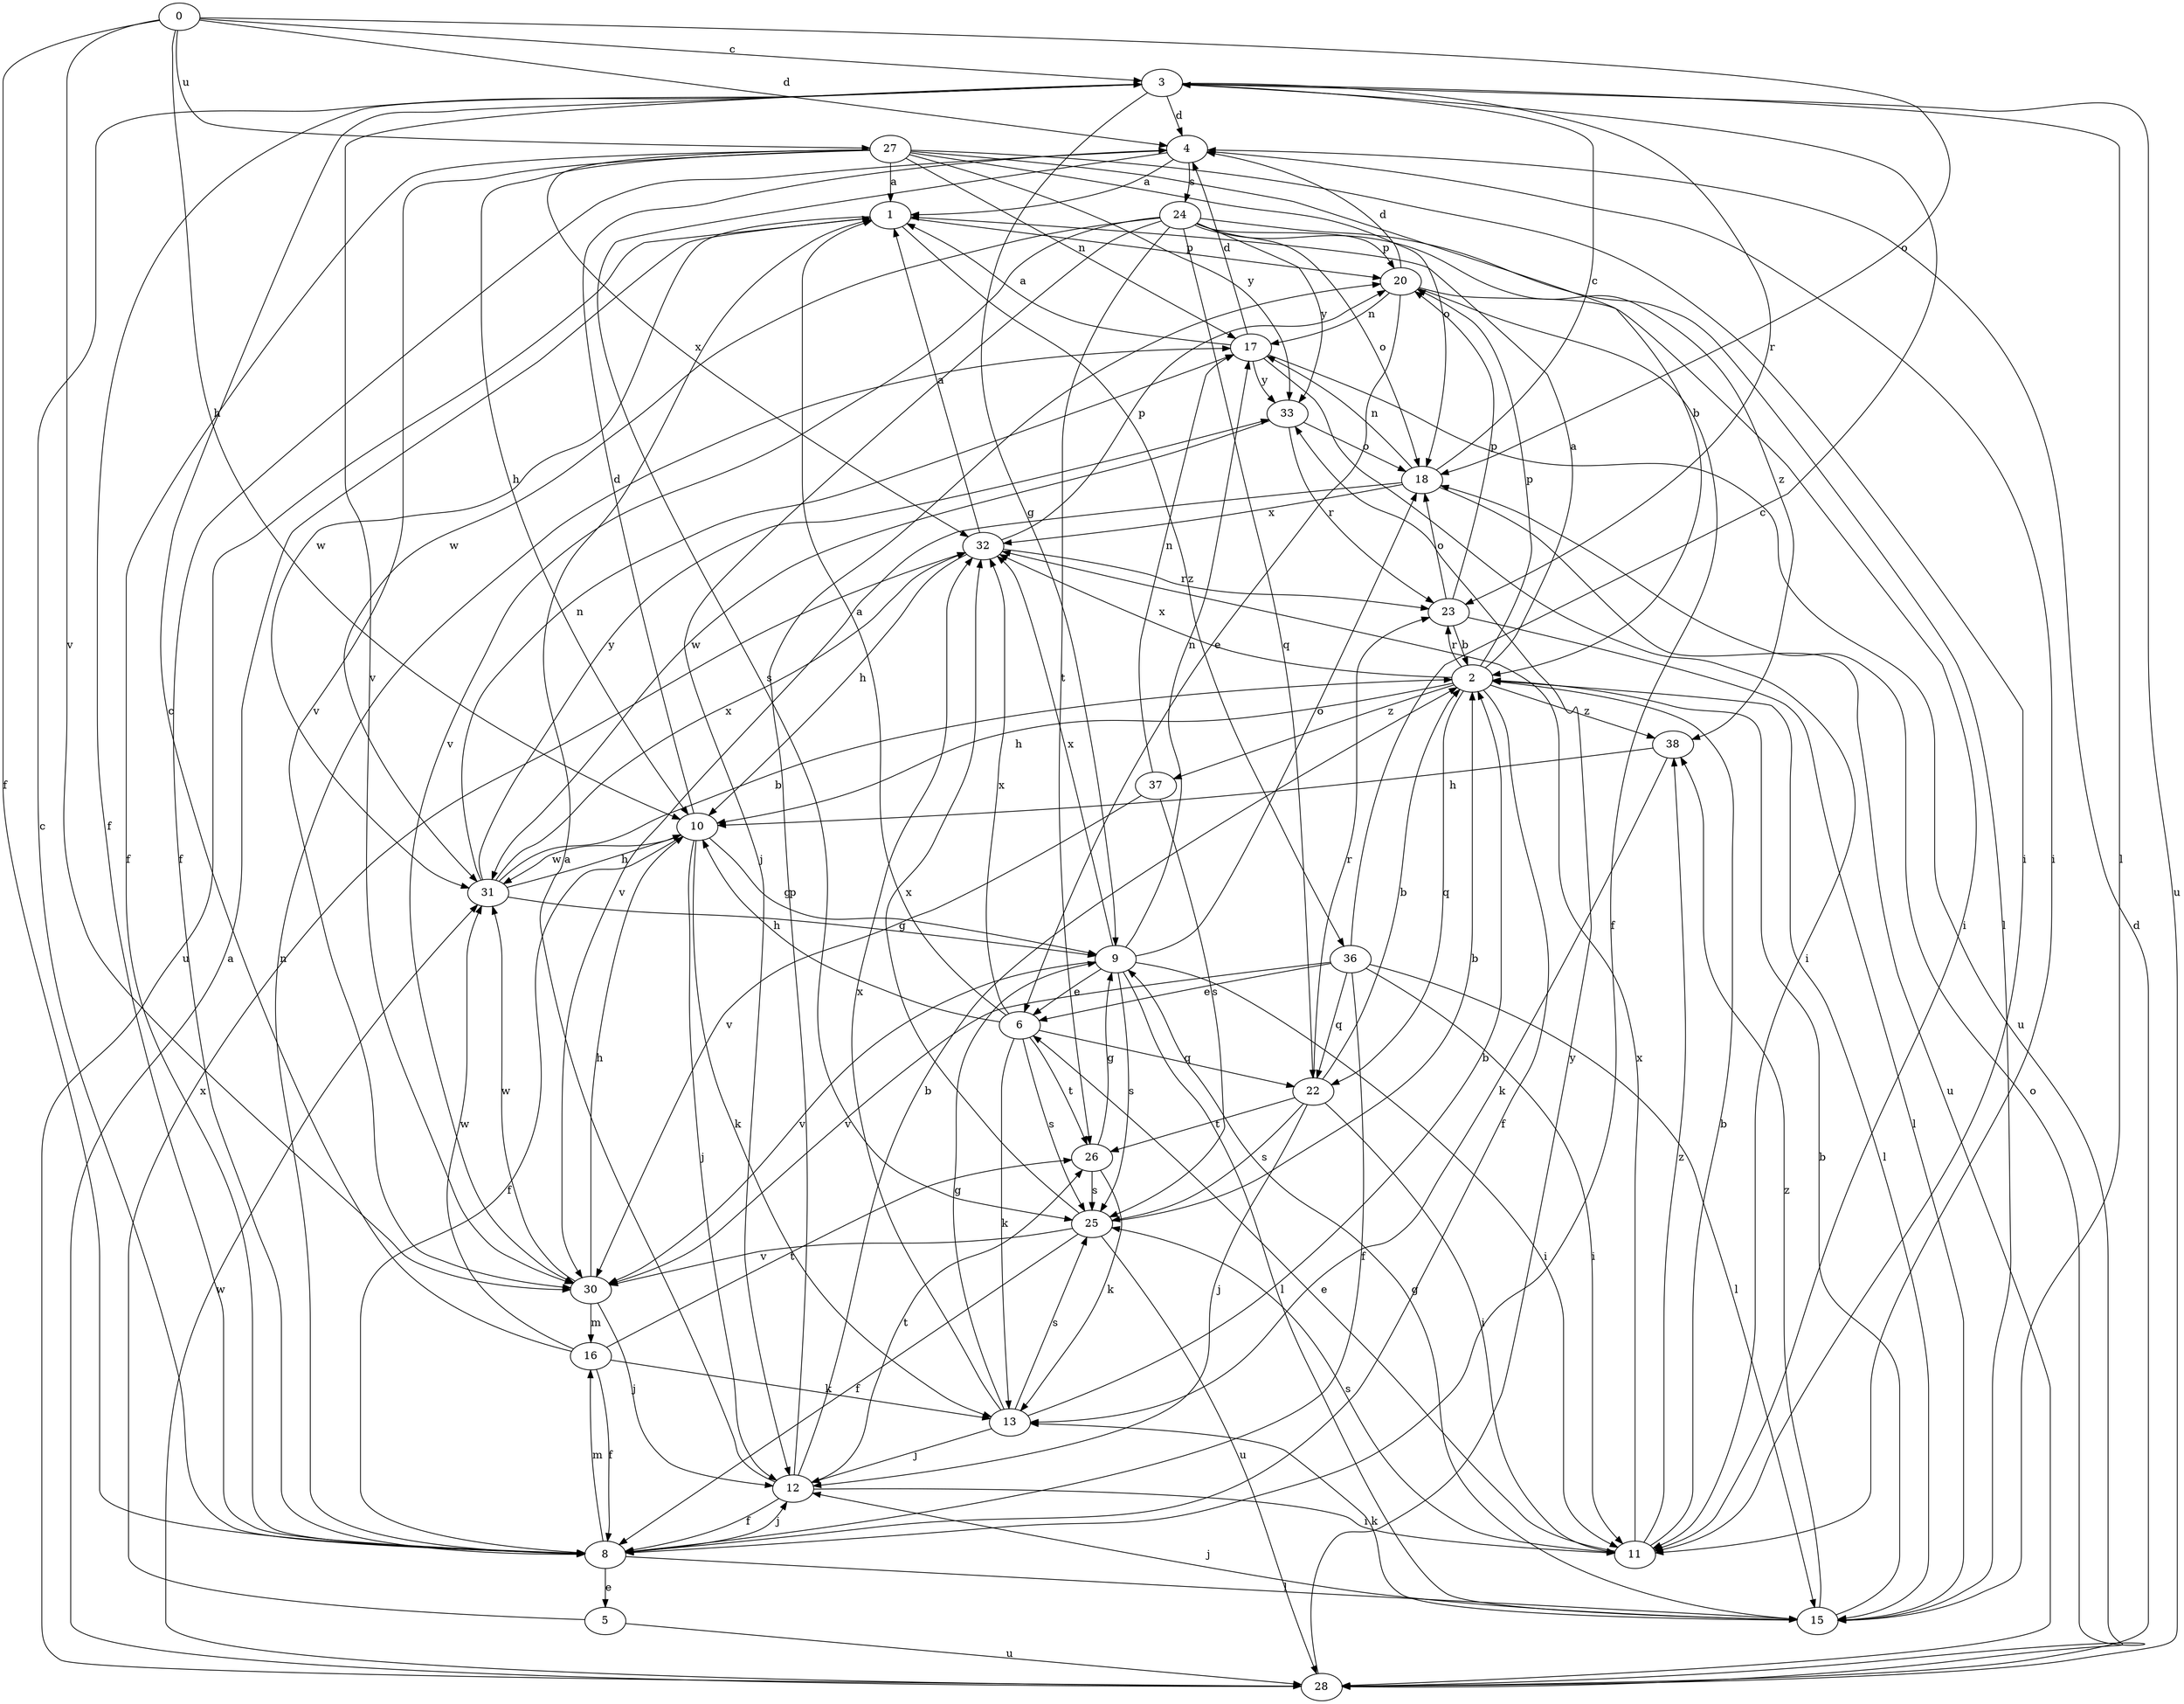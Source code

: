 strict digraph  {
0;
1;
2;
3;
4;
5;
6;
8;
9;
10;
11;
12;
13;
15;
16;
17;
18;
20;
22;
23;
24;
25;
26;
27;
28;
30;
31;
32;
33;
36;
37;
38;
0 -> 3  [label=c];
0 -> 4  [label=d];
0 -> 8  [label=f];
0 -> 10  [label=h];
0 -> 18  [label=o];
0 -> 27  [label=u];
0 -> 30  [label=v];
1 -> 20  [label=p];
1 -> 28  [label=u];
1 -> 31  [label=w];
1 -> 36  [label=z];
2 -> 1  [label=a];
2 -> 8  [label=f];
2 -> 10  [label=h];
2 -> 15  [label=l];
2 -> 20  [label=p];
2 -> 22  [label=q];
2 -> 23  [label=r];
2 -> 32  [label=x];
2 -> 37  [label=z];
2 -> 38  [label=z];
3 -> 4  [label=d];
3 -> 8  [label=f];
3 -> 9  [label=g];
3 -> 15  [label=l];
3 -> 23  [label=r];
3 -> 28  [label=u];
3 -> 30  [label=v];
4 -> 1  [label=a];
4 -> 8  [label=f];
4 -> 11  [label=i];
4 -> 24  [label=s];
4 -> 25  [label=s];
5 -> 28  [label=u];
5 -> 32  [label=x];
6 -> 1  [label=a];
6 -> 10  [label=h];
6 -> 13  [label=k];
6 -> 22  [label=q];
6 -> 25  [label=s];
6 -> 26  [label=t];
6 -> 32  [label=x];
8 -> 3  [label=c];
8 -> 5  [label=e];
8 -> 12  [label=j];
8 -> 15  [label=l];
8 -> 16  [label=m];
8 -> 17  [label=n];
9 -> 6  [label=e];
9 -> 11  [label=i];
9 -> 15  [label=l];
9 -> 17  [label=n];
9 -> 18  [label=o];
9 -> 25  [label=s];
9 -> 30  [label=v];
9 -> 32  [label=x];
10 -> 4  [label=d];
10 -> 8  [label=f];
10 -> 9  [label=g];
10 -> 12  [label=j];
10 -> 13  [label=k];
10 -> 31  [label=w];
11 -> 2  [label=b];
11 -> 6  [label=e];
11 -> 25  [label=s];
11 -> 32  [label=x];
11 -> 38  [label=z];
12 -> 1  [label=a];
12 -> 2  [label=b];
12 -> 8  [label=f];
12 -> 11  [label=i];
12 -> 20  [label=p];
12 -> 26  [label=t];
13 -> 2  [label=b];
13 -> 9  [label=g];
13 -> 12  [label=j];
13 -> 25  [label=s];
13 -> 32  [label=x];
15 -> 2  [label=b];
15 -> 9  [label=g];
15 -> 12  [label=j];
15 -> 13  [label=k];
15 -> 38  [label=z];
16 -> 3  [label=c];
16 -> 8  [label=f];
16 -> 13  [label=k];
16 -> 26  [label=t];
16 -> 31  [label=w];
17 -> 1  [label=a];
17 -> 4  [label=d];
17 -> 11  [label=i];
17 -> 28  [label=u];
17 -> 33  [label=y];
18 -> 3  [label=c];
18 -> 17  [label=n];
18 -> 28  [label=u];
18 -> 30  [label=v];
18 -> 32  [label=x];
20 -> 4  [label=d];
20 -> 6  [label=e];
20 -> 8  [label=f];
20 -> 11  [label=i];
20 -> 17  [label=n];
22 -> 2  [label=b];
22 -> 11  [label=i];
22 -> 12  [label=j];
22 -> 23  [label=r];
22 -> 25  [label=s];
22 -> 26  [label=t];
23 -> 2  [label=b];
23 -> 15  [label=l];
23 -> 18  [label=o];
23 -> 20  [label=p];
24 -> 12  [label=j];
24 -> 15  [label=l];
24 -> 18  [label=o];
24 -> 20  [label=p];
24 -> 22  [label=q];
24 -> 26  [label=t];
24 -> 30  [label=v];
24 -> 31  [label=w];
24 -> 33  [label=y];
24 -> 38  [label=z];
25 -> 2  [label=b];
25 -> 8  [label=f];
25 -> 28  [label=u];
25 -> 30  [label=v];
25 -> 32  [label=x];
26 -> 9  [label=g];
26 -> 13  [label=k];
26 -> 25  [label=s];
27 -> 1  [label=a];
27 -> 2  [label=b];
27 -> 8  [label=f];
27 -> 10  [label=h];
27 -> 11  [label=i];
27 -> 17  [label=n];
27 -> 18  [label=o];
27 -> 30  [label=v];
27 -> 32  [label=x];
27 -> 33  [label=y];
28 -> 1  [label=a];
28 -> 4  [label=d];
28 -> 18  [label=o];
28 -> 31  [label=w];
28 -> 33  [label=y];
30 -> 10  [label=h];
30 -> 12  [label=j];
30 -> 16  [label=m];
30 -> 31  [label=w];
31 -> 2  [label=b];
31 -> 9  [label=g];
31 -> 10  [label=h];
31 -> 17  [label=n];
31 -> 32  [label=x];
31 -> 33  [label=y];
32 -> 1  [label=a];
32 -> 10  [label=h];
32 -> 20  [label=p];
32 -> 23  [label=r];
33 -> 18  [label=o];
33 -> 23  [label=r];
33 -> 31  [label=w];
36 -> 3  [label=c];
36 -> 6  [label=e];
36 -> 8  [label=f];
36 -> 11  [label=i];
36 -> 15  [label=l];
36 -> 22  [label=q];
36 -> 30  [label=v];
37 -> 17  [label=n];
37 -> 25  [label=s];
37 -> 30  [label=v];
38 -> 10  [label=h];
38 -> 13  [label=k];
}
